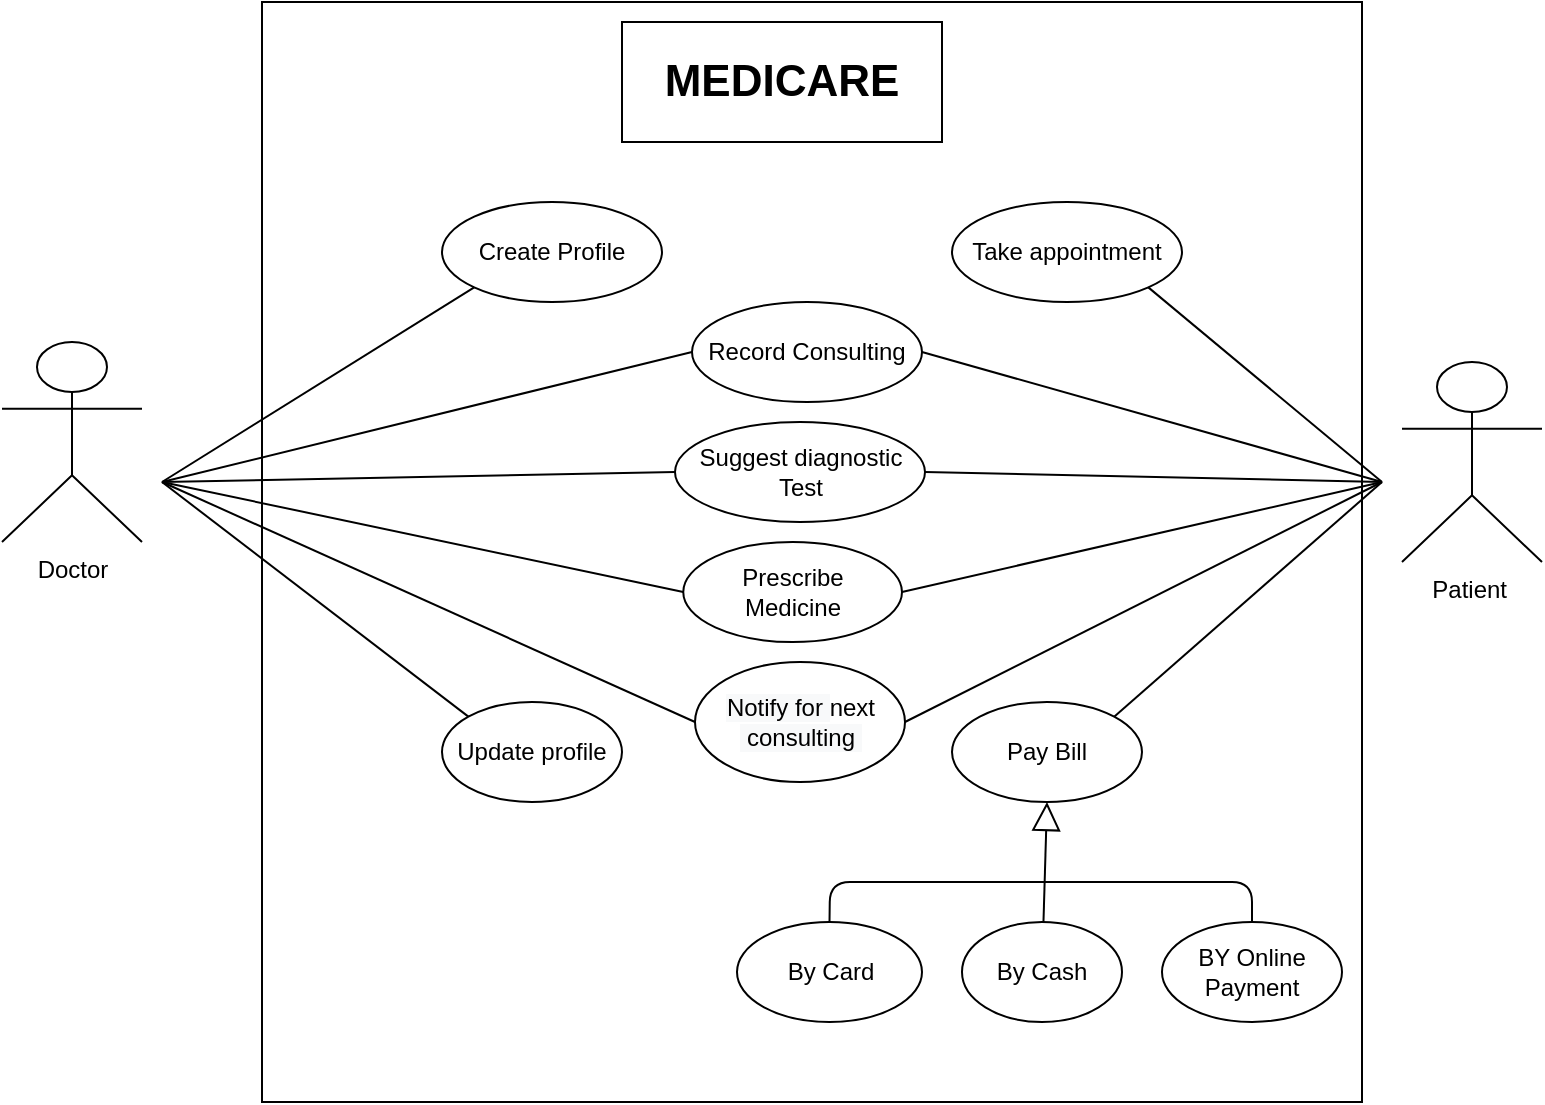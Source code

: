 <mxfile version="14.1.8" type="device"><diagram id="UAIUvBc_SUNVTPVDWYmq" name="Page-1"><mxGraphModel dx="852" dy="494" grid="1" gridSize="10" guides="1" tooltips="1" connect="1" arrows="1" fold="1" page="1" pageScale="1" pageWidth="850" pageHeight="1100" math="0" shadow="0"><root><mxCell id="0"/><mxCell id="1" parent="0"/><mxCell id="FSVRa71nZl_HEiLxhntz-2" value="" style="rounded=0;whiteSpace=wrap;html=1;" parent="1" vertex="1"><mxGeometry x="170" y="50" width="550" height="550" as="geometry"/></mxCell><mxCell id="FSVRa71nZl_HEiLxhntz-4" value="Doctor&lt;br&gt;" style="shape=umlActor;html=1;verticalLabelPosition=bottom;verticalAlign=top;align=center;" parent="1" vertex="1"><mxGeometry x="40" y="220" width="70" height="100" as="geometry"/></mxCell><mxCell id="FSVRa71nZl_HEiLxhntz-5" value="Patient&amp;nbsp;" style="shape=umlActor;html=1;verticalLabelPosition=bottom;verticalAlign=top;align=center;" parent="1" vertex="1"><mxGeometry x="740" y="230" width="70" height="100" as="geometry"/></mxCell><mxCell id="FSVRa71nZl_HEiLxhntz-6" value="Take appointment" style="ellipse;whiteSpace=wrap;html=1;" parent="1" vertex="1"><mxGeometry x="515" y="150" width="115" height="50" as="geometry"/></mxCell><mxCell id="FSVRa71nZl_HEiLxhntz-9" value="Create Profile" style="ellipse;whiteSpace=wrap;html=1;" parent="1" vertex="1"><mxGeometry x="260" y="150" width="110" height="50" as="geometry"/></mxCell><mxCell id="FSVRa71nZl_HEiLxhntz-10" value="Suggest&amp;nbsp;diagnostic Test" style="ellipse;whiteSpace=wrap;html=1;" parent="1" vertex="1"><mxGeometry x="376.5" y="260" width="125" height="50" as="geometry"/></mxCell><mxCell id="FSVRa71nZl_HEiLxhntz-12" value="Prescribe&lt;br&gt;Medicine" style="ellipse;whiteSpace=wrap;html=1;" parent="1" vertex="1"><mxGeometry x="380.63" y="320" width="109.37" height="50" as="geometry"/></mxCell><mxCell id="FSVRa71nZl_HEiLxhntz-14" value="" style="endArrow=none;html=1;entryX=0;entryY=0.5;entryDx=0;entryDy=0;" parent="1" target="FSVRa71nZl_HEiLxhntz-12" edge="1"><mxGeometry width="50" height="50" relative="1" as="geometry"><mxPoint x="120" y="290" as="sourcePoint"/><mxPoint x="270" y="280" as="targetPoint"/></mxGeometry></mxCell><mxCell id="FSVRa71nZl_HEiLxhntz-15" value="" style="endArrow=none;html=1;entryX=0;entryY=0.5;entryDx=0;entryDy=0;" parent="1" target="FSVRa71nZl_HEiLxhntz-10" edge="1"><mxGeometry width="50" height="50" relative="1" as="geometry"><mxPoint x="120" y="290" as="sourcePoint"/><mxPoint x="310" y="340" as="targetPoint"/></mxGeometry></mxCell><mxCell id="FSVRa71nZl_HEiLxhntz-17" value="" style="endArrow=none;html=1;exitX=1;exitY=1;exitDx=0;exitDy=0;" parent="1" source="FSVRa71nZl_HEiLxhntz-6" edge="1"><mxGeometry width="50" height="50" relative="1" as="geometry"><mxPoint x="570" y="340" as="sourcePoint"/><mxPoint x="730" y="290" as="targetPoint"/></mxGeometry></mxCell><mxCell id="FSVRa71nZl_HEiLxhntz-18" value="" style="endArrow=none;html=1;entryX=0;entryY=1;entryDx=0;entryDy=0;" parent="1" target="FSVRa71nZl_HEiLxhntz-9" edge="1"><mxGeometry width="50" height="50" relative="1" as="geometry"><mxPoint x="120" y="290" as="sourcePoint"/><mxPoint x="310" y="290" as="targetPoint"/></mxGeometry></mxCell><mxCell id="UjpIjGK0AA1lb-CLPM4w-2" value="Record Consulting" style="ellipse;whiteSpace=wrap;html=1;" parent="1" vertex="1"><mxGeometry x="385" y="200" width="115" height="50" as="geometry"/></mxCell><mxCell id="UjpIjGK0AA1lb-CLPM4w-3" value="" style="edgeStyle=none;html=1;endArrow=none;verticalAlign=bottom;entryX=0;entryY=0.5;entryDx=0;entryDy=0;" parent="1" target="UjpIjGK0AA1lb-CLPM4w-2" edge="1"><mxGeometry width="160" relative="1" as="geometry"><mxPoint x="120" y="290" as="sourcePoint"/><mxPoint x="270" y="270" as="targetPoint"/></mxGeometry></mxCell><mxCell id="UjpIjGK0AA1lb-CLPM4w-4" value="&lt;span style=&quot;color: rgb(0 , 0 , 0) ; font-family: &amp;#34;helvetica&amp;#34; ; font-size: 12px ; font-style: normal ; font-weight: 400 ; letter-spacing: normal ; text-align: center ; text-indent: 0px ; text-transform: none ; word-spacing: 0px ; background-color: rgb(248 , 249 , 250) ; display: inline ; float: none&quot;&gt;Notify for&amp;nbsp;&lt;/span&gt;next&lt;br style=&quot;color: rgb(0 , 0 , 0) ; font-family: &amp;#34;helvetica&amp;#34; ; font-size: 12px ; font-style: normal ; font-weight: 400 ; letter-spacing: normal ; text-align: center ; text-indent: 0px ; text-transform: none ; word-spacing: 0px ; background-color: rgb(248 , 249 , 250)&quot;&gt;&lt;span style=&quot;color: rgb(0 , 0 , 0) ; font-family: &amp;#34;helvetica&amp;#34; ; font-size: 12px ; font-style: normal ; font-weight: 400 ; letter-spacing: normal ; text-align: center ; text-indent: 0px ; text-transform: none ; word-spacing: 0px ; background-color: rgb(248 , 249 , 250) ; display: inline ; float: none&quot;&gt;&amp;nbsp;consulting&amp;nbsp;&lt;/span&gt;" style="ellipse;whiteSpace=wrap;html=1;" parent="1" vertex="1"><mxGeometry x="386.5" y="380" width="105" height="60" as="geometry"/></mxCell><mxCell id="UjpIjGK0AA1lb-CLPM4w-5" value="" style="endArrow=none;html=1;entryX=0;entryY=0.5;entryDx=0;entryDy=0;" parent="1" target="UjpIjGK0AA1lb-CLPM4w-4" edge="1"><mxGeometry width="50" height="50" relative="1" as="geometry"><mxPoint x="120" y="290" as="sourcePoint"/><mxPoint x="210" y="400" as="targetPoint"/></mxGeometry></mxCell><mxCell id="UjpIjGK0AA1lb-CLPM4w-6" value="Update profile" style="ellipse;whiteSpace=wrap;html=1;" parent="1" vertex="1"><mxGeometry x="260" y="400" width="90" height="50" as="geometry"/></mxCell><mxCell id="UjpIjGK0AA1lb-CLPM4w-8" value="" style="endArrow=none;html=1;exitX=1;exitY=0.5;exitDx=0;exitDy=0;" parent="1" source="UjpIjGK0AA1lb-CLPM4w-2" edge="1"><mxGeometry width="50" height="50" relative="1" as="geometry"><mxPoint x="670" y="370" as="sourcePoint"/><mxPoint x="730" y="290" as="targetPoint"/></mxGeometry></mxCell><mxCell id="UjpIjGK0AA1lb-CLPM4w-9" value="" style="endArrow=none;html=1;entryX=0;entryY=0;entryDx=0;entryDy=0;" parent="1" target="UjpIjGK0AA1lb-CLPM4w-6" edge="1"><mxGeometry width="50" height="50" relative="1" as="geometry"><mxPoint x="120" y="290" as="sourcePoint"/><mxPoint x="250" y="470" as="targetPoint"/></mxGeometry></mxCell><mxCell id="UjpIjGK0AA1lb-CLPM4w-10" value="" style="endArrow=none;html=1;exitX=1;exitY=0.5;exitDx=0;exitDy=0;" parent="1" source="FSVRa71nZl_HEiLxhntz-10" edge="1"><mxGeometry width="50" height="50" relative="1" as="geometry"><mxPoint x="680" y="390" as="sourcePoint"/><mxPoint x="730" y="290" as="targetPoint"/></mxGeometry></mxCell><mxCell id="UjpIjGK0AA1lb-CLPM4w-11" value="" style="endArrow=none;html=1;exitX=1;exitY=0.5;exitDx=0;exitDy=0;" parent="1" source="FSVRa71nZl_HEiLxhntz-12" edge="1"><mxGeometry width="50" height="50" relative="1" as="geometry"><mxPoint x="690" y="400" as="sourcePoint"/><mxPoint x="730" y="290" as="targetPoint"/></mxGeometry></mxCell><mxCell id="UjpIjGK0AA1lb-CLPM4w-12" value="" style="endArrow=none;html=1;exitX=1;exitY=0.5;exitDx=0;exitDy=0;" parent="1" source="UjpIjGK0AA1lb-CLPM4w-4" edge="1"><mxGeometry width="50" height="50" relative="1" as="geometry"><mxPoint x="690" y="420" as="sourcePoint"/><mxPoint x="730" y="290" as="targetPoint"/></mxGeometry></mxCell><mxCell id="UjpIjGK0AA1lb-CLPM4w-13" value="" style="endArrow=none;html=1;exitX=1;exitY=0;exitDx=0;exitDy=0;" parent="1" source="UjpIjGK0AA1lb-CLPM4w-14" edge="1"><mxGeometry width="50" height="50" relative="1" as="geometry"><mxPoint x="610" y="460" as="sourcePoint"/><mxPoint x="730" y="290" as="targetPoint"/></mxGeometry></mxCell><mxCell id="UjpIjGK0AA1lb-CLPM4w-14" value="Pay Bill" style="ellipse;whiteSpace=wrap;html=1;" parent="1" vertex="1"><mxGeometry x="515" y="400" width="95" height="50" as="geometry"/></mxCell><mxCell id="UjpIjGK0AA1lb-CLPM4w-15" value="" style="edgeStyle=none;html=1;endArrow=block;endFill=0;endSize=12;verticalAlign=bottom;entryX=0.5;entryY=1;entryDx=0;entryDy=0;" parent="1" source="UjpIjGK0AA1lb-CLPM4w-16" target="UjpIjGK0AA1lb-CLPM4w-14" edge="1"><mxGeometry width="160" relative="1" as="geometry"><mxPoint x="460" y="480" as="sourcePoint"/><mxPoint x="620" y="480" as="targetPoint"/><Array as="points"/></mxGeometry></mxCell><mxCell id="UjpIjGK0AA1lb-CLPM4w-16" value="By Cash" style="ellipse;whiteSpace=wrap;html=1;" parent="1" vertex="1"><mxGeometry x="520" y="510" width="80" height="50" as="geometry"/></mxCell><mxCell id="UjpIjGK0AA1lb-CLPM4w-17" value="BY Online Payment" style="ellipse;whiteSpace=wrap;html=1;" parent="1" vertex="1"><mxGeometry x="620" y="510" width="90" height="50" as="geometry"/></mxCell><mxCell id="UjpIjGK0AA1lb-CLPM4w-18" value="By Card" style="ellipse;whiteSpace=wrap;html=1;" parent="1" vertex="1"><mxGeometry x="407.5" y="510" width="92.5" height="50" as="geometry"/></mxCell><mxCell id="UjpIjGK0AA1lb-CLPM4w-19" value="" style="endArrow=none;html=1;entryX=0.5;entryY=0;entryDx=0;entryDy=0;exitX=0.5;exitY=0;exitDx=0;exitDy=0;" parent="1" source="UjpIjGK0AA1lb-CLPM4w-17" target="UjpIjGK0AA1lb-CLPM4w-18" edge="1"><mxGeometry width="50" height="50" relative="1" as="geometry"><mxPoint x="490" y="520" as="sourcePoint"/><mxPoint x="540" y="470" as="targetPoint"/><Array as="points"><mxPoint x="665" y="490"/><mxPoint x="454" y="490"/></Array></mxGeometry></mxCell><mxCell id="LIeEZ9n2rN603gTHtyh2-1" value="&lt;font style=&quot;font-size: 18px&quot;&gt;&lt;b&gt;MEDICARE&lt;/b&gt;&lt;/font&gt;" style="text;html=1;align=center;verticalAlign=middle;resizable=0;points=[];autosize=1;" parent="1" vertex="1"><mxGeometry x="370" y="70" width="110" height="20" as="geometry"/></mxCell><mxCell id="RVAybZXHDq88JQN3fUiH-1" value="&lt;font style=&quot;font-size: 22px&quot;&gt;&lt;b&gt;MEDICARE&lt;/b&gt;&lt;/font&gt;" style="rounded=0;whiteSpace=wrap;html=1;" vertex="1" parent="1"><mxGeometry x="350" y="60" width="160" height="60" as="geometry"/></mxCell></root></mxGraphModel></diagram></mxfile>